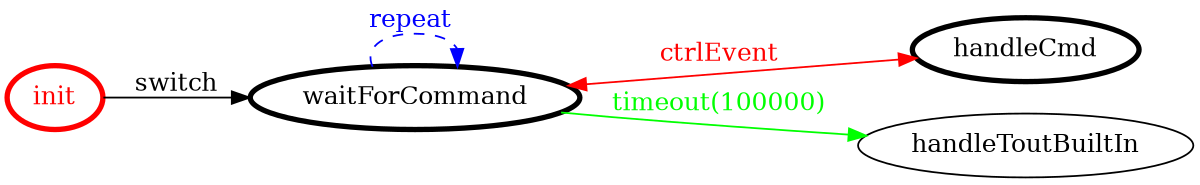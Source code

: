 /*
*
* A GraphViz DOT FSM description 
* Please use a GraphViz visualizer (like http://www.webgraphviz.com)
*  
*/

digraph finite_state_machine {
	rankdir=LR
	size="8,5"
	
	init [ color = red ][ fontcolor = red ][ penwidth = 3 ]
	handleCmd [ color = black ][ fontcolor = black ][ penwidth = 3 ]
	waitForCommand [ color = black ][ fontcolor = black ][ penwidth = 3 ]
	
	waitForCommand -> handleCmd [ label = "ctrlEvent" ][ color = red ][ fontcolor = red ][ dir = both ]
	init -> waitForCommand [ label = "switch" ][ color = black ][ fontcolor = black ]
	waitForCommand -> handleToutBuiltIn [ label = "timeout(100000)" ][ color = green ][ fontcolor = green ]
	waitForCommand -> waitForCommand [ label = "repeat "][ style = dashed ][ color = blue ][ fontcolor = blue ]
}
